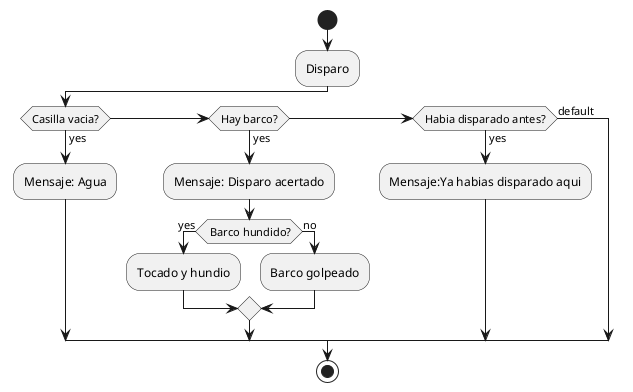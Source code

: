 @startuml

start
:Disparo;
if (Casilla vacia?) then (yes)
  :Mensaje: Agua;
elseif (Hay barco?) then (yes)
  :Mensaje: Disparo acertado;

  if( Barco hundido?) then (yes)
    :Tocado y hundio;
   else (no)
    :Barco golpeado;
  endif
elseif (Habia disparado antes?) then (yes)
  :Mensaje:Ya habias disparado aqui;
   else (default)

endif
stop
@enduml